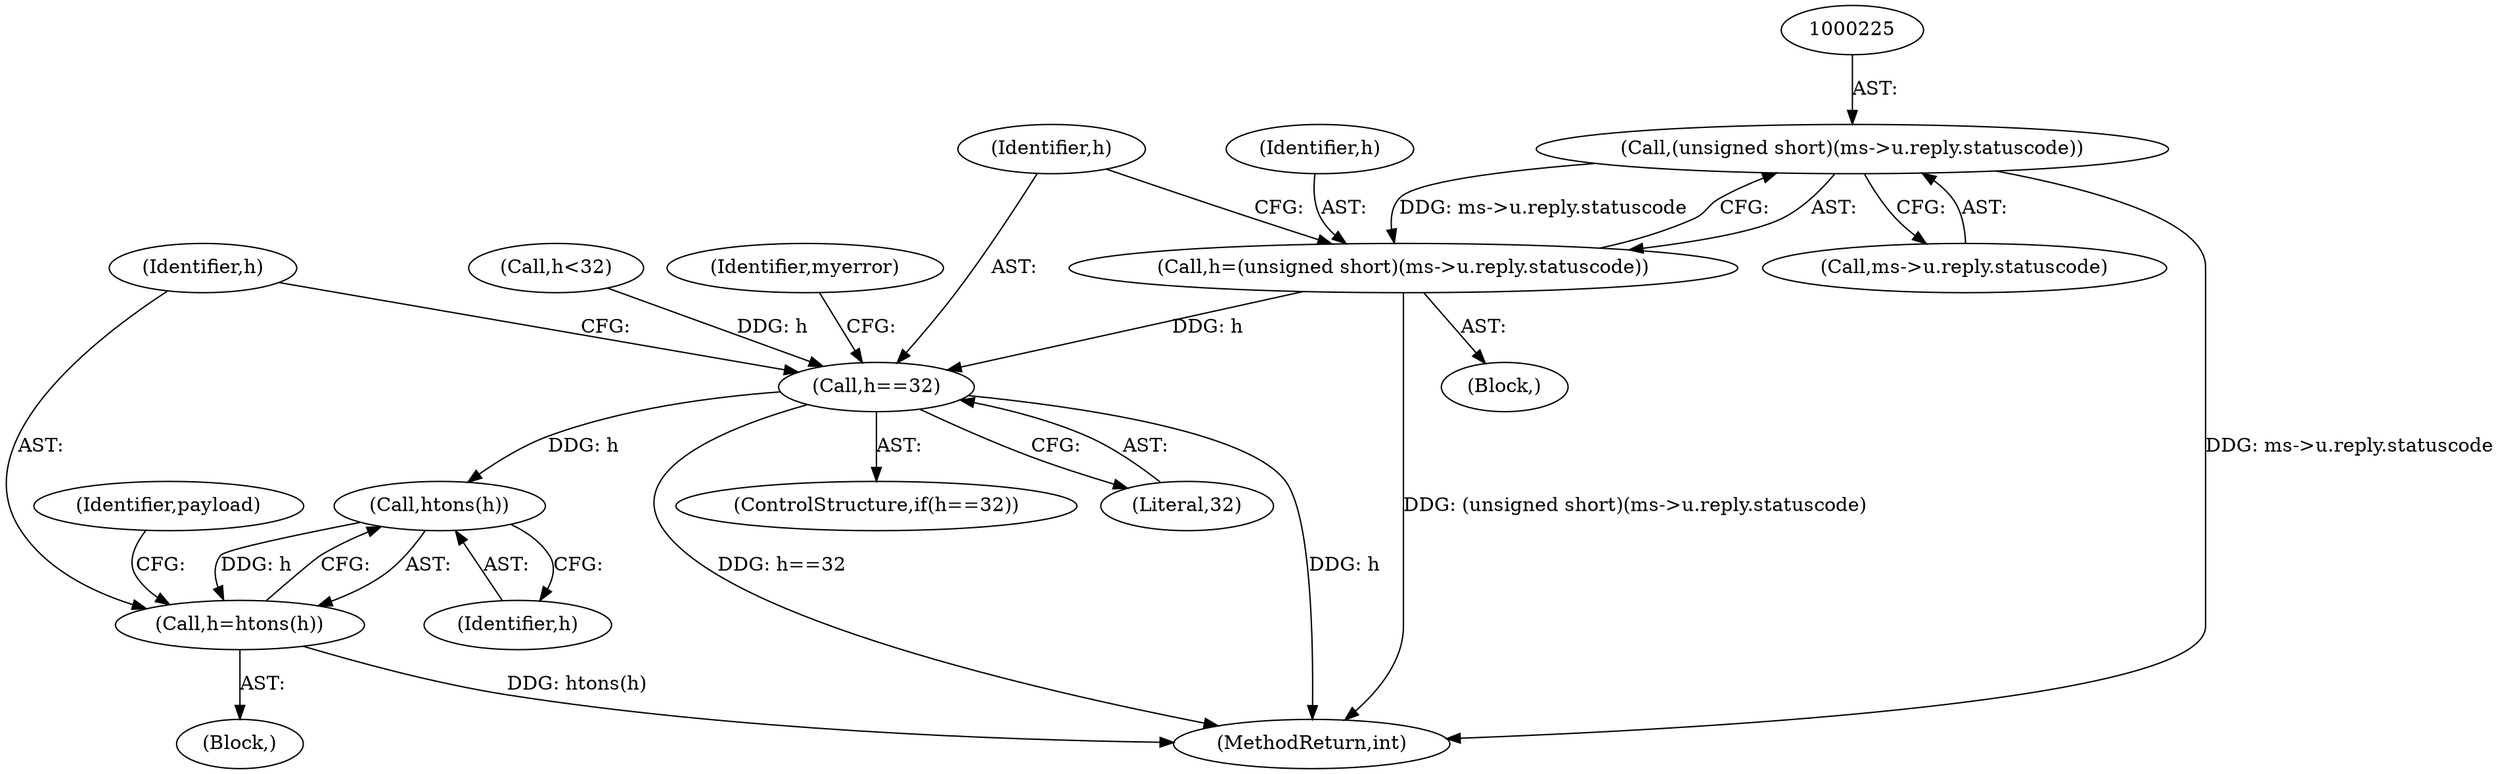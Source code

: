 digraph "0_kamailio_f50c9c853e7809810099c970780c30b0765b0643@pointer" {
"1000224" [label="(Call,(unsigned short)(ms->u.reply.statuscode))"];
"1000222" [label="(Call,h=(unsigned short)(ms->u.reply.statuscode))"];
"1000234" [label="(Call,h==32)"];
"1000244" [label="(Call,htons(h))"];
"1000242" [label="(Call,h=htons(h))"];
"1000247" [label="(Identifier,payload)"];
"1000223" [label="(Identifier,h)"];
"1000233" [label="(ControlStructure,if(h==32))"];
"1000224" [label="(Call,(unsigned short)(ms->u.reply.statuscode))"];
"1000221" [label="(Block,)"];
"1000198" [label="(Call,h<32)"];
"1000236" [label="(Literal,32)"];
"1000243" [label="(Identifier,h)"];
"1000244" [label="(Call,htons(h))"];
"1000242" [label="(Call,h=htons(h))"];
"1000245" [label="(Identifier,h)"];
"1000120" [label="(Block,)"];
"1000239" [label="(Identifier,myerror)"];
"1000234" [label="(Call,h==32)"];
"1000226" [label="(Call,ms->u.reply.statuscode)"];
"1000782" [label="(MethodReturn,int)"];
"1000235" [label="(Identifier,h)"];
"1000222" [label="(Call,h=(unsigned short)(ms->u.reply.statuscode))"];
"1000224" -> "1000222"  [label="AST: "];
"1000224" -> "1000226"  [label="CFG: "];
"1000225" -> "1000224"  [label="AST: "];
"1000226" -> "1000224"  [label="AST: "];
"1000222" -> "1000224"  [label="CFG: "];
"1000224" -> "1000782"  [label="DDG: ms->u.reply.statuscode"];
"1000224" -> "1000222"  [label="DDG: ms->u.reply.statuscode"];
"1000222" -> "1000221"  [label="AST: "];
"1000223" -> "1000222"  [label="AST: "];
"1000235" -> "1000222"  [label="CFG: "];
"1000222" -> "1000782"  [label="DDG: (unsigned short)(ms->u.reply.statuscode)"];
"1000222" -> "1000234"  [label="DDG: h"];
"1000234" -> "1000233"  [label="AST: "];
"1000234" -> "1000236"  [label="CFG: "];
"1000235" -> "1000234"  [label="AST: "];
"1000236" -> "1000234"  [label="AST: "];
"1000239" -> "1000234"  [label="CFG: "];
"1000243" -> "1000234"  [label="CFG: "];
"1000234" -> "1000782"  [label="DDG: h"];
"1000234" -> "1000782"  [label="DDG: h==32"];
"1000198" -> "1000234"  [label="DDG: h"];
"1000234" -> "1000244"  [label="DDG: h"];
"1000244" -> "1000242"  [label="AST: "];
"1000244" -> "1000245"  [label="CFG: "];
"1000245" -> "1000244"  [label="AST: "];
"1000242" -> "1000244"  [label="CFG: "];
"1000244" -> "1000242"  [label="DDG: h"];
"1000242" -> "1000120"  [label="AST: "];
"1000243" -> "1000242"  [label="AST: "];
"1000247" -> "1000242"  [label="CFG: "];
"1000242" -> "1000782"  [label="DDG: htons(h)"];
}
